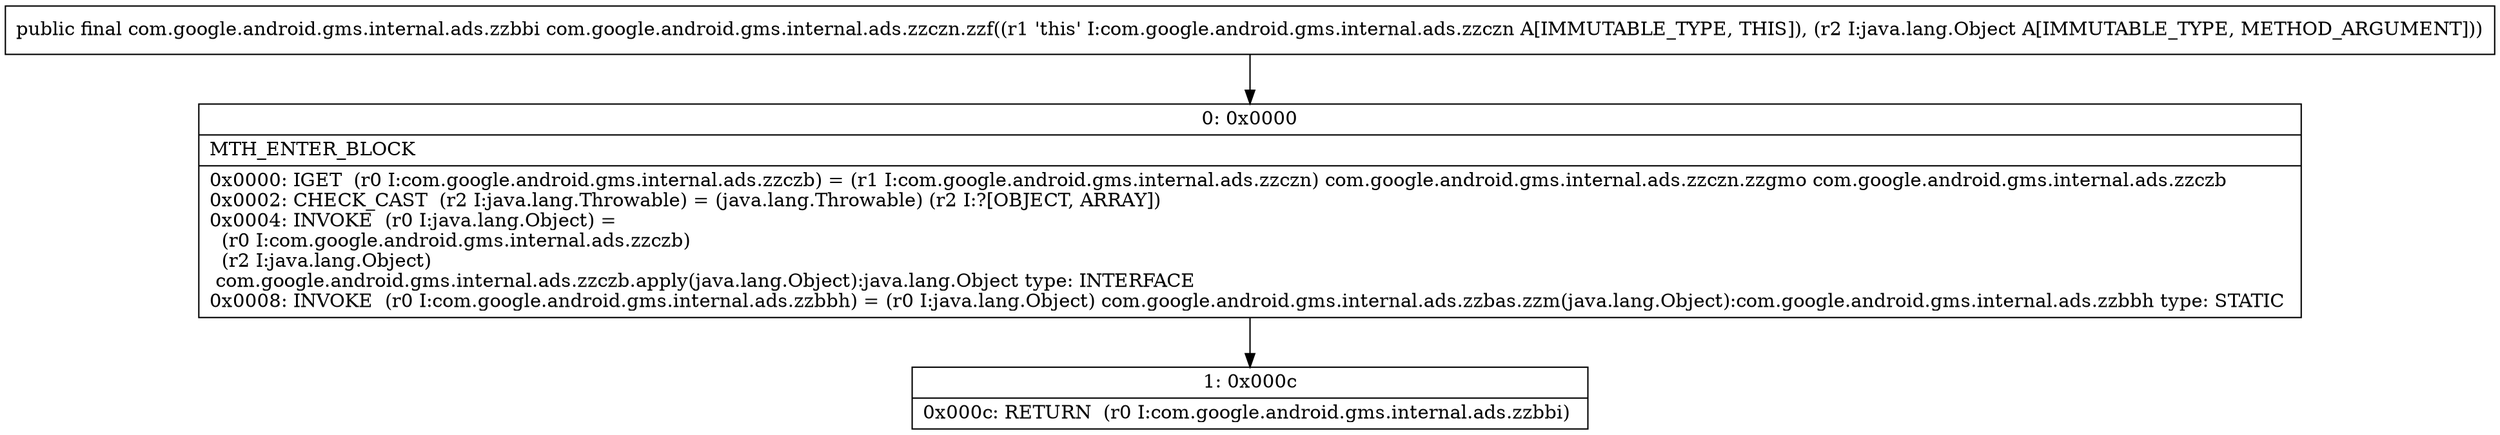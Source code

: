 digraph "CFG forcom.google.android.gms.internal.ads.zzczn.zzf(Ljava\/lang\/Object;)Lcom\/google\/android\/gms\/internal\/ads\/zzbbi;" {
Node_0 [shape=record,label="{0\:\ 0x0000|MTH_ENTER_BLOCK\l|0x0000: IGET  (r0 I:com.google.android.gms.internal.ads.zzczb) = (r1 I:com.google.android.gms.internal.ads.zzczn) com.google.android.gms.internal.ads.zzczn.zzgmo com.google.android.gms.internal.ads.zzczb \l0x0002: CHECK_CAST  (r2 I:java.lang.Throwable) = (java.lang.Throwable) (r2 I:?[OBJECT, ARRAY]) \l0x0004: INVOKE  (r0 I:java.lang.Object) = \l  (r0 I:com.google.android.gms.internal.ads.zzczb)\l  (r2 I:java.lang.Object)\l com.google.android.gms.internal.ads.zzczb.apply(java.lang.Object):java.lang.Object type: INTERFACE \l0x0008: INVOKE  (r0 I:com.google.android.gms.internal.ads.zzbbh) = (r0 I:java.lang.Object) com.google.android.gms.internal.ads.zzbas.zzm(java.lang.Object):com.google.android.gms.internal.ads.zzbbh type: STATIC \l}"];
Node_1 [shape=record,label="{1\:\ 0x000c|0x000c: RETURN  (r0 I:com.google.android.gms.internal.ads.zzbbi) \l}"];
MethodNode[shape=record,label="{public final com.google.android.gms.internal.ads.zzbbi com.google.android.gms.internal.ads.zzczn.zzf((r1 'this' I:com.google.android.gms.internal.ads.zzczn A[IMMUTABLE_TYPE, THIS]), (r2 I:java.lang.Object A[IMMUTABLE_TYPE, METHOD_ARGUMENT])) }"];
MethodNode -> Node_0;
Node_0 -> Node_1;
}


